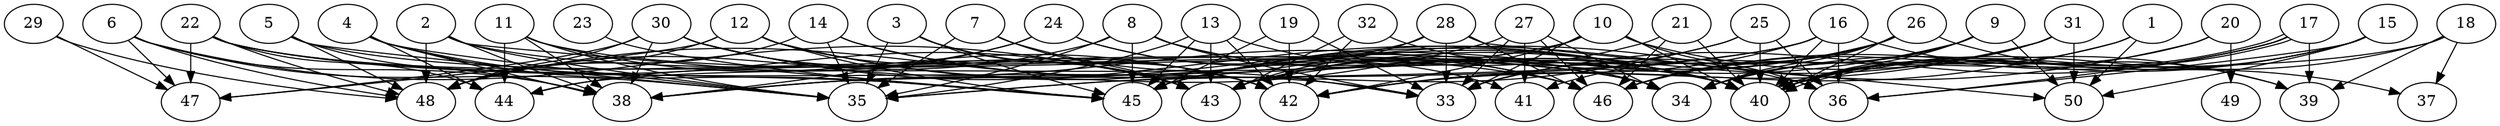 // DAG automatically generated by daggen at Thu Oct  3 14:07:57 2019
// ./daggen --dot -n 50 --ccr 0.4 --fat 0.9 --regular 0.5 --density 0.6 --mindata 5242880 --maxdata 52428800 
digraph G {
  1 [size="87746560", alpha="0.04", expect_size="35098624"] 
  1 -> 34 [size ="35098624"]
  1 -> 42 [size ="35098624"]
  1 -> 50 [size ="35098624"]
  2 [size="128801280", alpha="0.01", expect_size="51520512"] 
  2 -> 34 [size ="51520512"]
  2 -> 35 [size ="51520512"]
  2 -> 38 [size ="51520512"]
  2 -> 45 [size ="51520512"]
  2 -> 48 [size ="51520512"]
  3 [size="118694400", alpha="0.13", expect_size="47477760"] 
  3 -> 35 [size ="47477760"]
  3 -> 42 [size ="47477760"]
  3 -> 43 [size ="47477760"]
  3 -> 45 [size ="47477760"]
  4 [size="109416960", alpha="0.20", expect_size="43766784"] 
  4 -> 35 [size ="43766784"]
  4 -> 38 [size ="43766784"]
  4 -> 43 [size ="43766784"]
  4 -> 44 [size ="43766784"]
  4 -> 45 [size ="43766784"]
  5 [size="131059200", alpha="0.18", expect_size="52423680"] 
  5 -> 34 [size ="52423680"]
  5 -> 35 [size ="52423680"]
  5 -> 38 [size ="52423680"]
  5 -> 48 [size ="52423680"]
  6 [size="63549440", alpha="0.04", expect_size="25419776"] 
  6 -> 35 [size ="25419776"]
  6 -> 38 [size ="25419776"]
  6 -> 43 [size ="25419776"]
  6 -> 47 [size ="25419776"]
  6 -> 48 [size ="25419776"]
  7 [size="71467520", alpha="0.14", expect_size="28587008"] 
  7 -> 33 [size ="28587008"]
  7 -> 35 [size ="28587008"]
  7 -> 43 [size ="28587008"]
  8 [size="115829760", alpha="0.11", expect_size="46331904"] 
  8 -> 33 [size ="46331904"]
  8 -> 34 [size ="46331904"]
  8 -> 35 [size ="46331904"]
  8 -> 40 [size ="46331904"]
  8 -> 45 [size ="46331904"]
  8 -> 48 [size ="46331904"]
  9 [size="63347200", alpha="0.17", expect_size="25338880"] 
  9 -> 34 [size ="25338880"]
  9 -> 40 [size ="25338880"]
  9 -> 45 [size ="25338880"]
  9 -> 46 [size ="25338880"]
  9 -> 50 [size ="25338880"]
  10 [size="14824960", alpha="0.07", expect_size="5929984"] 
  10 -> 33 [size ="5929984"]
  10 -> 36 [size ="5929984"]
  10 -> 38 [size ="5929984"]
  10 -> 39 [size ="5929984"]
  10 -> 40 [size ="5929984"]
  10 -> 42 [size ="5929984"]
  10 -> 44 [size ="5929984"]
  11 [size="109068800", alpha="0.04", expect_size="43627520"] 
  11 -> 35 [size ="43627520"]
  11 -> 38 [size ="43627520"]
  11 -> 40 [size ="43627520"]
  11 -> 42 [size ="43627520"]
  11 -> 44 [size ="43627520"]
  12 [size="16860160", alpha="0.14", expect_size="6744064"] 
  12 -> 36 [size ="6744064"]
  12 -> 40 [size ="6744064"]
  12 -> 43 [size ="6744064"]
  12 -> 45 [size ="6744064"]
  12 -> 47 [size ="6744064"]
  12 -> 48 [size ="6744064"]
  13 [size="24704000", alpha="0.13", expect_size="9881600"] 
  13 -> 35 [size ="9881600"]
  13 -> 40 [size ="9881600"]
  13 -> 42 [size ="9881600"]
  13 -> 43 [size ="9881600"]
  13 -> 45 [size ="9881600"]
  14 [size="99018240", alpha="0.00", expect_size="39607296"] 
  14 -> 35 [size ="39607296"]
  14 -> 40 [size ="39607296"]
  14 -> 42 [size ="39607296"]
  14 -> 48 [size ="39607296"]
  15 [size="98928640", alpha="0.14", expect_size="39571456"] 
  15 -> 34 [size ="39571456"]
  15 -> 36 [size ="39571456"]
  15 -> 40 [size ="39571456"]
  15 -> 46 [size ="39571456"]
  15 -> 50 [size ="39571456"]
  16 [size="87636480", alpha="0.01", expect_size="35054592"] 
  16 -> 35 [size ="35054592"]
  16 -> 36 [size ="35054592"]
  16 -> 38 [size ="35054592"]
  16 -> 39 [size ="35054592"]
  16 -> 40 [size ="35054592"]
  16 -> 42 [size ="35054592"]
  17 [size="113139200", alpha="0.11", expect_size="45255680"] 
  17 -> 33 [size ="45255680"]
  17 -> 36 [size ="45255680"]
  17 -> 39 [size ="45255680"]
  17 -> 40 [size ="45255680"]
  17 -> 40 [size ="45255680"]
  17 -> 46 [size ="45255680"]
  18 [size="77299200", alpha="0.02", expect_size="30919680"] 
  18 -> 37 [size ="30919680"]
  18 -> 39 [size ="30919680"]
  18 -> 40 [size ="30919680"]
  18 -> 43 [size ="30919680"]
  19 [size="23234560", alpha="0.20", expect_size="9293824"] 
  19 -> 33 [size ="9293824"]
  19 -> 42 [size ="9293824"]
  19 -> 45 [size ="9293824"]
  20 [size="121932800", alpha="0.15", expect_size="48773120"] 
  20 -> 40 [size ="48773120"]
  20 -> 45 [size ="48773120"]
  20 -> 49 [size ="48773120"]
  21 [size="43658240", alpha="0.04", expect_size="17463296"] 
  21 -> 40 [size ="17463296"]
  21 -> 45 [size ="17463296"]
  21 -> 46 [size ="17463296"]
  22 [size="68308480", alpha="0.12", expect_size="27323392"] 
  22 -> 33 [size ="27323392"]
  22 -> 44 [size ="27323392"]
  22 -> 45 [size ="27323392"]
  22 -> 46 [size ="27323392"]
  22 -> 47 [size ="27323392"]
  22 -> 48 [size ="27323392"]
  23 [size="31680000", alpha="0.17", expect_size="12672000"] 
  23 -> 45 [size ="12672000"]
  24 [size="109982720", alpha="0.19", expect_size="43993088"] 
  24 -> 38 [size ="43993088"]
  24 -> 41 [size ="43993088"]
  24 -> 44 [size ="43993088"]
  24 -> 46 [size ="43993088"]
  25 [size="110282240", alpha="0.02", expect_size="44112896"] 
  25 -> 35 [size ="44112896"]
  25 -> 36 [size ="44112896"]
  25 -> 40 [size ="44112896"]
  25 -> 43 [size ="44112896"]
  26 [size="76800000", alpha="0.12", expect_size="30720000"] 
  26 -> 33 [size ="30720000"]
  26 -> 34 [size ="30720000"]
  26 -> 37 [size ="30720000"]
  26 -> 40 [size ="30720000"]
  26 -> 41 [size ="30720000"]
  26 -> 43 [size ="30720000"]
  26 -> 45 [size ="30720000"]
  26 -> 46 [size ="30720000"]
  27 [size="80568320", alpha="0.13", expect_size="32227328"] 
  27 -> 33 [size ="32227328"]
  27 -> 34 [size ="32227328"]
  27 -> 38 [size ="32227328"]
  27 -> 41 [size ="32227328"]
  27 -> 46 [size ="32227328"]
  28 [size="28572160", alpha="0.11", expect_size="11428864"] 
  28 -> 33 [size ="11428864"]
  28 -> 43 [size ="11428864"]
  28 -> 46 [size ="11428864"]
  28 -> 48 [size ="11428864"]
  28 -> 50 [size ="11428864"]
  29 [size="41466880", alpha="0.17", expect_size="16586752"] 
  29 -> 47 [size ="16586752"]
  29 -> 48 [size ="16586752"]
  30 [size="39966720", alpha="0.04", expect_size="15986688"] 
  30 -> 38 [size ="15986688"]
  30 -> 40 [size ="15986688"]
  30 -> 42 [size ="15986688"]
  30 -> 43 [size ="15986688"]
  30 -> 46 [size ="15986688"]
  30 -> 47 [size ="15986688"]
  30 -> 48 [size ="15986688"]
  31 [size="130629120", alpha="0.07", expect_size="52251648"] 
  31 -> 40 [size ="52251648"]
  31 -> 42 [size ="52251648"]
  31 -> 43 [size ="52251648"]
  31 -> 50 [size ="52251648"]
  32 [size="34206720", alpha="0.11", expect_size="13682688"] 
  32 -> 40 [size ="13682688"]
  32 -> 42 [size ="13682688"]
  32 -> 43 [size ="13682688"]
  33 [size="102323200", alpha="0.17", expect_size="40929280"] 
  34 [size="86673920", alpha="0.17", expect_size="34669568"] 
  35 [size="83568640", alpha="0.12", expect_size="33427456"] 
  36 [size="92997120", alpha="0.19", expect_size="37198848"] 
  37 [size="47436800", alpha="0.03", expect_size="18974720"] 
  38 [size="123215360", alpha="0.19", expect_size="49286144"] 
  39 [size="69158400", alpha="0.16", expect_size="27663360"] 
  40 [size="53478400", alpha="0.11", expect_size="21391360"] 
  41 [size="77890560", alpha="0.12", expect_size="31156224"] 
  42 [size="120394240", alpha="0.02", expect_size="48157696"] 
  43 [size="66777600", alpha="0.15", expect_size="26711040"] 
  44 [size="46604800", alpha="0.04", expect_size="18641920"] 
  45 [size="27827200", alpha="0.10", expect_size="11130880"] 
  46 [size="96261120", alpha="0.07", expect_size="38504448"] 
  47 [size="90516480", alpha="0.15", expect_size="36206592"] 
  48 [size="110620160", alpha="0.06", expect_size="44248064"] 
  49 [size="102804480", alpha="0.02", expect_size="41121792"] 
  50 [size="77196800", alpha="0.02", expect_size="30878720"] 
}
